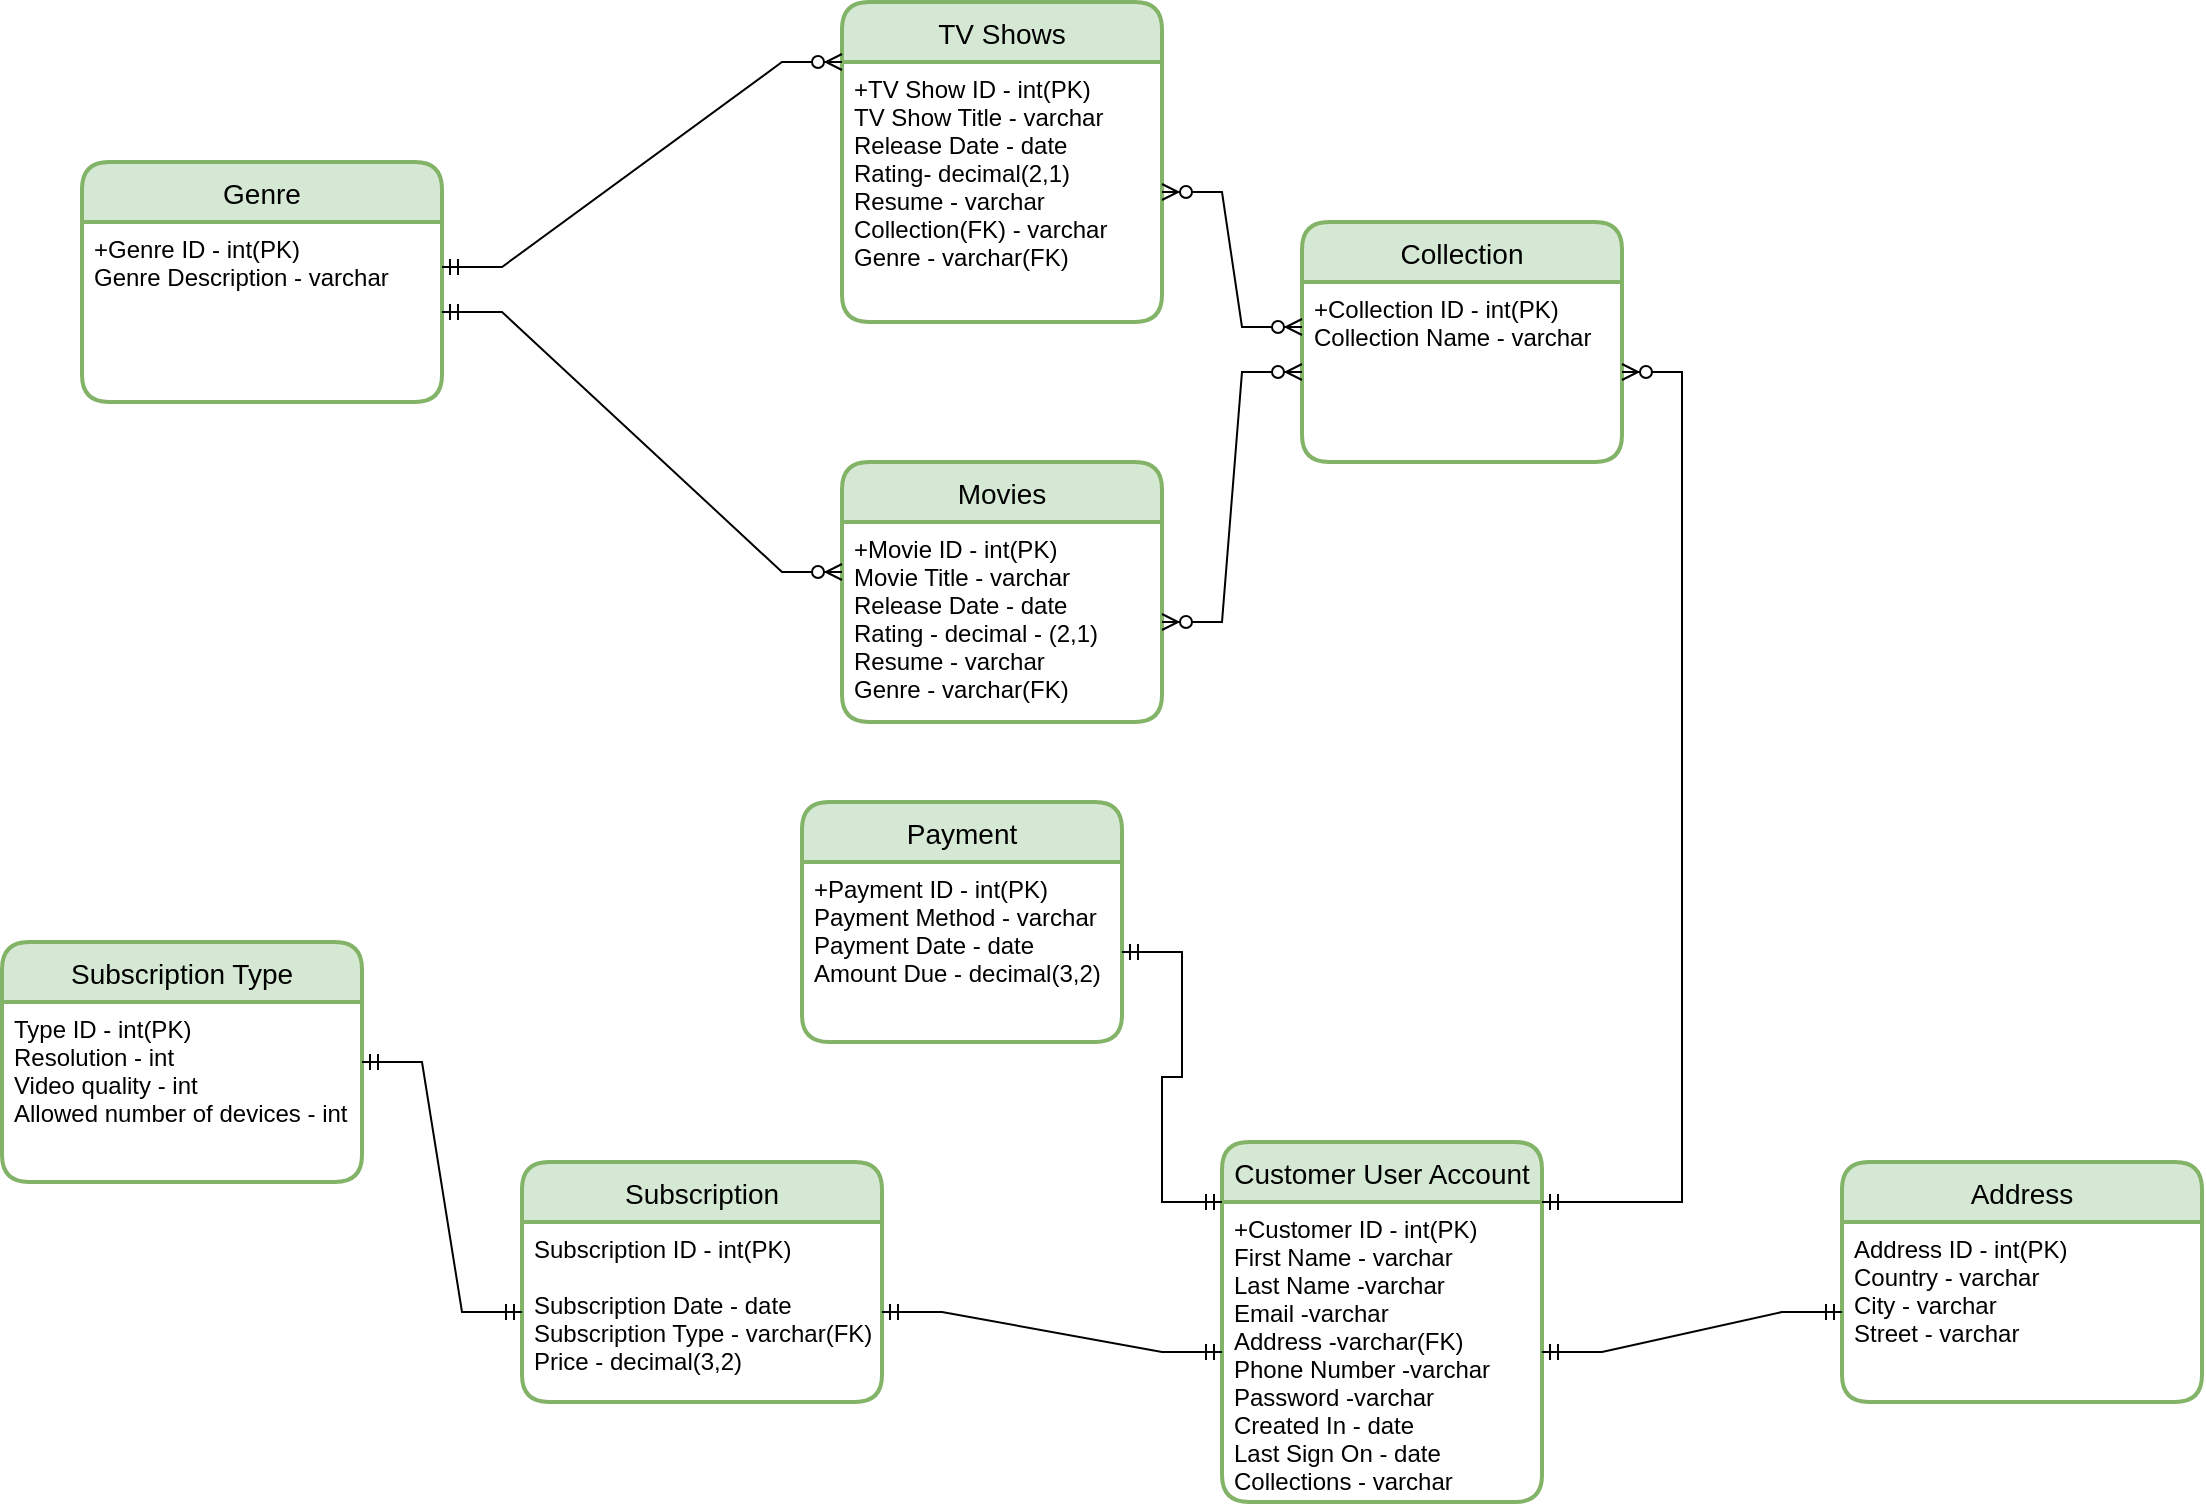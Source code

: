 <mxfile version="15.9.4" type="github">
  <diagram id="uWsPakvDBmtAWFA21BX1" name="Page-1">
    <mxGraphModel dx="1038" dy="547" grid="1" gridSize="10" guides="1" tooltips="1" connect="1" arrows="1" fold="1" page="1" pageScale="1" pageWidth="1654" pageHeight="2336" math="0" shadow="0">
      <root>
        <mxCell id="0" />
        <mxCell id="1" parent="0" />
        <mxCell id="ISnNZ_Wo0CkUiuiWw7Ft-1" value="Genre" style="swimlane;childLayout=stackLayout;horizontal=1;startSize=30;horizontalStack=0;rounded=1;fontSize=14;fontStyle=0;strokeWidth=2;resizeParent=0;resizeLast=1;shadow=0;dashed=0;align=center;fillColor=#d5e8d4;strokeColor=#82b366;" parent="1" vertex="1">
          <mxGeometry x="110" y="100" width="180" height="120" as="geometry" />
        </mxCell>
        <mxCell id="ISnNZ_Wo0CkUiuiWw7Ft-2" value="+Genre ID - int(PK)&#xa;Genre Description - varchar&#xa;" style="align=left;strokeColor=none;fillColor=none;spacingLeft=4;fontSize=12;verticalAlign=top;resizable=0;rotatable=0;part=1;" parent="ISnNZ_Wo0CkUiuiWw7Ft-1" vertex="1">
          <mxGeometry y="30" width="180" height="90" as="geometry" />
        </mxCell>
        <mxCell id="ISnNZ_Wo0CkUiuiWw7Ft-3" value="TV Shows" style="swimlane;childLayout=stackLayout;horizontal=1;startSize=30;horizontalStack=0;rounded=1;fontSize=14;fontStyle=0;strokeWidth=2;resizeParent=0;resizeLast=1;shadow=0;dashed=0;align=center;fillColor=#d5e8d4;strokeColor=#82b366;" parent="1" vertex="1">
          <mxGeometry x="490" y="20" width="160" height="160" as="geometry" />
        </mxCell>
        <mxCell id="ISnNZ_Wo0CkUiuiWw7Ft-4" value="+TV Show ID - int(PK)&#xa;TV Show Title - varchar&#xa;Release Date - date&#xa;Rating- decimal(2,1)&#xa;Resume - varchar&#xa;Collection(FK) - varchar&#xa;Genre - varchar(FK)&#xa;&#xa;&#xa;" style="align=left;strokeColor=none;fillColor=none;spacingLeft=4;fontSize=12;verticalAlign=top;resizable=0;rotatable=0;part=1;" parent="ISnNZ_Wo0CkUiuiWw7Ft-3" vertex="1">
          <mxGeometry y="30" width="160" height="130" as="geometry" />
        </mxCell>
        <mxCell id="ISnNZ_Wo0CkUiuiWw7Ft-5" value="Movies" style="swimlane;childLayout=stackLayout;horizontal=1;startSize=30;horizontalStack=0;rounded=1;fontSize=14;fontStyle=0;strokeWidth=2;resizeParent=0;resizeLast=1;shadow=0;dashed=0;align=center;fillColor=#d5e8d4;strokeColor=#82b366;" parent="1" vertex="1">
          <mxGeometry x="490" y="250" width="160" height="130" as="geometry" />
        </mxCell>
        <mxCell id="ISnNZ_Wo0CkUiuiWw7Ft-6" value="+Movie ID - int(PK)&#xa;Movie Title - varchar&#xa;Release Date - date&#xa;Rating - decimal - (2,1)&#xa;Resume - varchar&#xa;Genre - varchar(FK)&#xa;&#xa;" style="align=left;strokeColor=none;fillColor=none;spacingLeft=4;fontSize=12;verticalAlign=top;resizable=0;rotatable=0;part=1;" parent="ISnNZ_Wo0CkUiuiWw7Ft-5" vertex="1">
          <mxGeometry y="30" width="160" height="100" as="geometry" />
        </mxCell>
        <mxCell id="ISnNZ_Wo0CkUiuiWw7Ft-7" value="" style="edgeStyle=entityRelationEdgeStyle;fontSize=12;html=1;endArrow=ERzeroToMany;startArrow=ERmandOne;rounded=0;exitX=1;exitY=0.25;exitDx=0;exitDy=0;entryX=0;entryY=0;entryDx=0;entryDy=0;" parent="1" source="ISnNZ_Wo0CkUiuiWw7Ft-2" target="ISnNZ_Wo0CkUiuiWw7Ft-4" edge="1">
          <mxGeometry width="100" height="100" relative="1" as="geometry">
            <mxPoint x="300" y="140" as="sourcePoint" />
            <mxPoint x="400" y="40" as="targetPoint" />
          </mxGeometry>
        </mxCell>
        <mxCell id="ISnNZ_Wo0CkUiuiWw7Ft-8" value="" style="edgeStyle=entityRelationEdgeStyle;fontSize=12;html=1;endArrow=ERzeroToMany;startArrow=ERmandOne;rounded=0;exitX=1;exitY=0.5;exitDx=0;exitDy=0;entryX=0;entryY=0.25;entryDx=0;entryDy=0;" parent="1" source="ISnNZ_Wo0CkUiuiWw7Ft-2" target="ISnNZ_Wo0CkUiuiWw7Ft-6" edge="1">
          <mxGeometry width="100" height="100" relative="1" as="geometry">
            <mxPoint x="310" y="230" as="sourcePoint" />
            <mxPoint x="410" y="130" as="targetPoint" />
          </mxGeometry>
        </mxCell>
        <mxCell id="ISnNZ_Wo0CkUiuiWw7Ft-9" value="Collection" style="swimlane;childLayout=stackLayout;horizontal=1;startSize=30;horizontalStack=0;rounded=1;fontSize=14;fontStyle=0;strokeWidth=2;resizeParent=0;resizeLast=1;shadow=0;dashed=0;align=center;fillColor=#d5e8d4;strokeColor=#82b366;" parent="1" vertex="1">
          <mxGeometry x="720" y="130" width="160" height="120" as="geometry" />
        </mxCell>
        <mxCell id="ISnNZ_Wo0CkUiuiWw7Ft-10" value="+Collection ID - int(PK)&#xa;Collection Name - varchar&#xa;&#xa;" style="align=left;strokeColor=none;fillColor=none;spacingLeft=4;fontSize=12;verticalAlign=top;resizable=0;rotatable=0;part=1;" parent="ISnNZ_Wo0CkUiuiWw7Ft-9" vertex="1">
          <mxGeometry y="30" width="160" height="90" as="geometry" />
        </mxCell>
        <mxCell id="ISnNZ_Wo0CkUiuiWw7Ft-11" value="" style="edgeStyle=entityRelationEdgeStyle;fontSize=12;html=1;endArrow=ERzeroToMany;endFill=1;startArrow=ERzeroToMany;rounded=0;exitX=1;exitY=0.5;exitDx=0;exitDy=0;entryX=0;entryY=0.25;entryDx=0;entryDy=0;" parent="1" source="ISnNZ_Wo0CkUiuiWw7Ft-4" target="ISnNZ_Wo0CkUiuiWw7Ft-10" edge="1">
          <mxGeometry width="100" height="100" relative="1" as="geometry">
            <mxPoint x="790" y="420" as="sourcePoint" />
            <mxPoint x="890" y="320" as="targetPoint" />
          </mxGeometry>
        </mxCell>
        <mxCell id="ISnNZ_Wo0CkUiuiWw7Ft-12" value="" style="edgeStyle=entityRelationEdgeStyle;fontSize=12;html=1;endArrow=ERzeroToMany;endFill=1;startArrow=ERzeroToMany;rounded=0;exitX=1;exitY=0.5;exitDx=0;exitDy=0;entryX=0;entryY=0.5;entryDx=0;entryDy=0;" parent="1" source="ISnNZ_Wo0CkUiuiWw7Ft-6" target="ISnNZ_Wo0CkUiuiWw7Ft-10" edge="1">
          <mxGeometry width="100" height="100" relative="1" as="geometry">
            <mxPoint x="730" y="400" as="sourcePoint" />
            <mxPoint x="830" y="300" as="targetPoint" />
          </mxGeometry>
        </mxCell>
        <mxCell id="ISnNZ_Wo0CkUiuiWw7Ft-13" value="Subscription" style="swimlane;childLayout=stackLayout;horizontal=1;startSize=30;horizontalStack=0;rounded=1;fontSize=14;fontStyle=0;strokeWidth=2;resizeParent=0;resizeLast=1;shadow=0;dashed=0;align=center;fillColor=#d5e8d4;strokeColor=#82b366;fontColor=default;" parent="1" vertex="1">
          <mxGeometry x="330" y="600" width="180" height="120" as="geometry" />
        </mxCell>
        <mxCell id="ISnNZ_Wo0CkUiuiWw7Ft-14" value="Subscription ID - int(PK)&#xa;&#xa;Subscription Date - date&#xa;Subscription Type - varchar(FK)&#xa;Price - decimal(3,2)&#xa;" style="align=left;strokeColor=none;fillColor=none;spacingLeft=4;fontSize=12;verticalAlign=top;resizable=0;rotatable=0;part=1;fontColor=default;" parent="ISnNZ_Wo0CkUiuiWw7Ft-13" vertex="1">
          <mxGeometry y="30" width="180" height="90" as="geometry" />
        </mxCell>
        <mxCell id="ISnNZ_Wo0CkUiuiWw7Ft-15" value="Subscription Type" style="swimlane;childLayout=stackLayout;horizontal=1;startSize=30;horizontalStack=0;rounded=1;fontSize=14;fontStyle=0;strokeWidth=2;resizeParent=0;resizeLast=1;shadow=0;dashed=0;align=center;fillColor=#d5e8d4;strokeColor=#82b366;fontColor=default;" parent="1" vertex="1">
          <mxGeometry x="70" y="490" width="180" height="120" as="geometry" />
        </mxCell>
        <mxCell id="ISnNZ_Wo0CkUiuiWw7Ft-16" value="Type ID - int(PK)&#xa;Resolution - int&#xa;Video quality - int&#xa;Allowed number of devices - int&#xa;" style="align=left;strokeColor=none;fillColor=none;spacingLeft=4;fontSize=12;verticalAlign=top;resizable=0;rotatable=0;part=1;fontColor=default;" parent="ISnNZ_Wo0CkUiuiWw7Ft-15" vertex="1">
          <mxGeometry y="30" width="180" height="90" as="geometry" />
        </mxCell>
        <mxCell id="ISnNZ_Wo0CkUiuiWw7Ft-17" value="" style="edgeStyle=entityRelationEdgeStyle;fontSize=12;html=1;endArrow=ERmandOne;startArrow=ERmandOne;rounded=0;exitX=1;exitY=0.5;exitDx=0;exitDy=0;entryX=0;entryY=0.5;entryDx=0;entryDy=0;" parent="1" source="ISnNZ_Wo0CkUiuiWw7Ft-15" target="ISnNZ_Wo0CkUiuiWw7Ft-14" edge="1">
          <mxGeometry width="100" height="100" relative="1" as="geometry">
            <mxPoint x="120" y="530" as="sourcePoint" />
            <mxPoint x="220" y="430" as="targetPoint" />
          </mxGeometry>
        </mxCell>
        <mxCell id="9_1Muu3frSbeQLm1UMuF-1" value="Customer User Account" style="swimlane;childLayout=stackLayout;horizontal=1;startSize=30;horizontalStack=0;rounded=1;fontSize=14;fontStyle=0;strokeWidth=2;resizeParent=0;resizeLast=1;shadow=0;dashed=0;align=center;fillColor=#d5e8d4;strokeColor=#82b366;" parent="1" vertex="1">
          <mxGeometry x="680" y="590" width="160" height="180" as="geometry" />
        </mxCell>
        <mxCell id="9_1Muu3frSbeQLm1UMuF-2" value="+Customer ID - int(PK)&#xa;First Name - varchar&#xa;Last Name -varchar&#xa;Email -varchar&#xa;Address -varchar(FK)&#xa;Phone Number -varchar&#xa;Password -varchar&#xa;Created In - date&#xa;Last Sign On - date&#xa;Collections - varchar&#xa;&#xa;" style="align=left;strokeColor=none;fillColor=none;spacingLeft=4;fontSize=12;verticalAlign=top;resizable=0;rotatable=0;part=1;" parent="9_1Muu3frSbeQLm1UMuF-1" vertex="1">
          <mxGeometry y="30" width="160" height="150" as="geometry" />
        </mxCell>
        <mxCell id="9_1Muu3frSbeQLm1UMuF-3" value="" style="edgeStyle=entityRelationEdgeStyle;fontSize=12;html=1;endArrow=ERmandOne;startArrow=ERmandOne;rounded=0;exitX=1;exitY=0.5;exitDx=0;exitDy=0;entryX=0;entryY=0.5;entryDx=0;entryDy=0;" parent="1" source="ISnNZ_Wo0CkUiuiWw7Ft-14" target="9_1Muu3frSbeQLm1UMuF-2" edge="1">
          <mxGeometry width="100" height="100" relative="1" as="geometry">
            <mxPoint x="550" y="680" as="sourcePoint" />
            <mxPoint x="650" y="580" as="targetPoint" />
          </mxGeometry>
        </mxCell>
        <mxCell id="9_1Muu3frSbeQLm1UMuF-4" value="Address" style="swimlane;childLayout=stackLayout;horizontal=1;startSize=30;horizontalStack=0;rounded=1;fontSize=14;fontStyle=0;strokeWidth=2;resizeParent=0;resizeLast=1;shadow=0;dashed=0;align=center;fillColor=#d5e8d4;strokeColor=#82b366;" parent="1" vertex="1">
          <mxGeometry x="990" y="600" width="180" height="120" as="geometry" />
        </mxCell>
        <mxCell id="9_1Muu3frSbeQLm1UMuF-5" value="Address ID - int(PK)&#xa;Country - varchar&#xa;City - varchar&#xa;Street - varchar&#xa;" style="align=left;strokeColor=none;fillColor=none;spacingLeft=4;fontSize=12;verticalAlign=top;resizable=0;rotatable=0;part=1;fontColor=default;" parent="9_1Muu3frSbeQLm1UMuF-4" vertex="1">
          <mxGeometry y="30" width="180" height="90" as="geometry" />
        </mxCell>
        <mxCell id="9_1Muu3frSbeQLm1UMuF-6" value="" style="edgeStyle=entityRelationEdgeStyle;fontSize=12;html=1;endArrow=ERmandOne;startArrow=ERmandOne;rounded=0;exitX=1;exitY=0.5;exitDx=0;exitDy=0;entryX=0;entryY=0.5;entryDx=0;entryDy=0;" parent="1" source="9_1Muu3frSbeQLm1UMuF-2" target="9_1Muu3frSbeQLm1UMuF-5" edge="1">
          <mxGeometry width="100" height="100" relative="1" as="geometry">
            <mxPoint x="890" y="790" as="sourcePoint" />
            <mxPoint x="990" y="690" as="targetPoint" />
          </mxGeometry>
        </mxCell>
        <mxCell id="9_1Muu3frSbeQLm1UMuF-7" value="Payment" style="swimlane;childLayout=stackLayout;horizontal=1;startSize=30;horizontalStack=0;rounded=1;fontSize=14;fontStyle=0;strokeWidth=2;resizeParent=0;resizeLast=1;shadow=0;dashed=0;align=center;fillColor=#d5e8d4;strokeColor=#82b366;" parent="1" vertex="1">
          <mxGeometry x="470" y="420" width="160" height="120" as="geometry" />
        </mxCell>
        <mxCell id="9_1Muu3frSbeQLm1UMuF-8" value="+Payment ID - int(PK)&#xa;Payment Method - varchar&#xa;Payment Date - date&#xa;Amount Due - decimal(3,2)&#xa;" style="align=left;strokeColor=none;fillColor=none;spacingLeft=4;fontSize=12;verticalAlign=top;resizable=0;rotatable=0;part=1;" parent="9_1Muu3frSbeQLm1UMuF-7" vertex="1">
          <mxGeometry y="30" width="160" height="90" as="geometry" />
        </mxCell>
        <mxCell id="9_1Muu3frSbeQLm1UMuF-9" value="" style="edgeStyle=entityRelationEdgeStyle;fontSize=12;html=1;endArrow=ERmandOne;startArrow=ERmandOne;rounded=0;exitX=1;exitY=0.5;exitDx=0;exitDy=0;entryX=0;entryY=0;entryDx=0;entryDy=0;" parent="1" source="9_1Muu3frSbeQLm1UMuF-8" target="9_1Muu3frSbeQLm1UMuF-2" edge="1">
          <mxGeometry width="100" height="100" relative="1" as="geometry">
            <mxPoint x="730" y="570" as="sourcePoint" />
            <mxPoint x="830" y="470" as="targetPoint" />
          </mxGeometry>
        </mxCell>
        <mxCell id="9_1Muu3frSbeQLm1UMuF-10" value="" style="edgeStyle=entityRelationEdgeStyle;fontSize=12;html=1;endArrow=ERzeroToMany;startArrow=ERmandOne;rounded=0;exitX=1;exitY=0;exitDx=0;exitDy=0;" parent="1" source="9_1Muu3frSbeQLm1UMuF-2" target="ISnNZ_Wo0CkUiuiWw7Ft-10" edge="1">
          <mxGeometry width="100" height="100" relative="1" as="geometry">
            <mxPoint x="830" y="520" as="sourcePoint" />
            <mxPoint x="930" y="420" as="targetPoint" />
          </mxGeometry>
        </mxCell>
      </root>
    </mxGraphModel>
  </diagram>
</mxfile>
